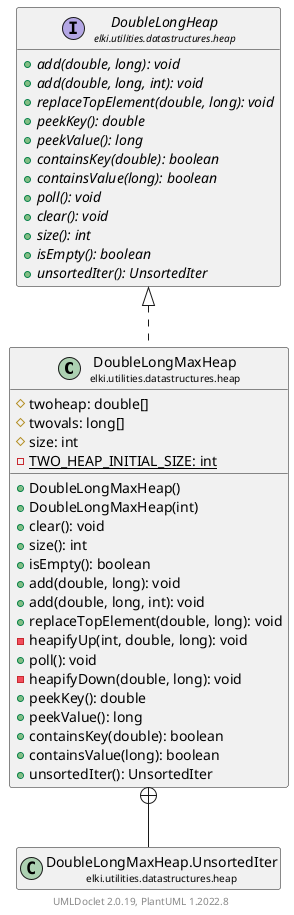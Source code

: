 @startuml
    remove .*\.(Instance|Par|Parameterizer|Factory)$
    set namespaceSeparator none
    hide empty fields
    hide empty methods

    class "<size:14>DoubleLongMaxHeap\n<size:10>elki.utilities.datastructures.heap" as elki.utilities.datastructures.heap.DoubleLongMaxHeap [[DoubleLongMaxHeap.html]] {
        #twoheap: double[]
        #twovals: long[]
        #size: int
        {static} -TWO_HEAP_INITIAL_SIZE: int
        +DoubleLongMaxHeap()
        +DoubleLongMaxHeap(int)
        +clear(): void
        +size(): int
        +isEmpty(): boolean
        +add(double, long): void
        +add(double, long, int): void
        +replaceTopElement(double, long): void
        -heapifyUp(int, double, long): void
        +poll(): void
        -heapifyDown(double, long): void
        +peekKey(): double
        +peekValue(): long
        +containsKey(double): boolean
        +containsValue(long): boolean
        +unsortedIter(): UnsortedIter
    }

    interface "<size:14>DoubleLongHeap\n<size:10>elki.utilities.datastructures.heap" as elki.utilities.datastructures.heap.DoubleLongHeap [[DoubleLongHeap.html]] {
        {abstract} +add(double, long): void
        {abstract} +add(double, long, int): void
        {abstract} +replaceTopElement(double, long): void
        {abstract} +peekKey(): double
        {abstract} +peekValue(): long
        {abstract} +containsKey(double): boolean
        {abstract} +containsValue(long): boolean
        {abstract} +poll(): void
        {abstract} +clear(): void
        {abstract} +size(): int
        {abstract} +isEmpty(): boolean
        {abstract} +unsortedIter(): UnsortedIter
    }
    class "<size:14>DoubleLongMaxHeap.UnsortedIter\n<size:10>elki.utilities.datastructures.heap" as elki.utilities.datastructures.heap.DoubleLongMaxHeap.UnsortedIter [[DoubleLongMaxHeap.UnsortedIter.html]]

    elki.utilities.datastructures.heap.DoubleLongHeap <|.. elki.utilities.datastructures.heap.DoubleLongMaxHeap
    elki.utilities.datastructures.heap.DoubleLongMaxHeap +-- elki.utilities.datastructures.heap.DoubleLongMaxHeap.UnsortedIter

    center footer UMLDoclet 2.0.19, PlantUML 1.2022.8
@enduml
